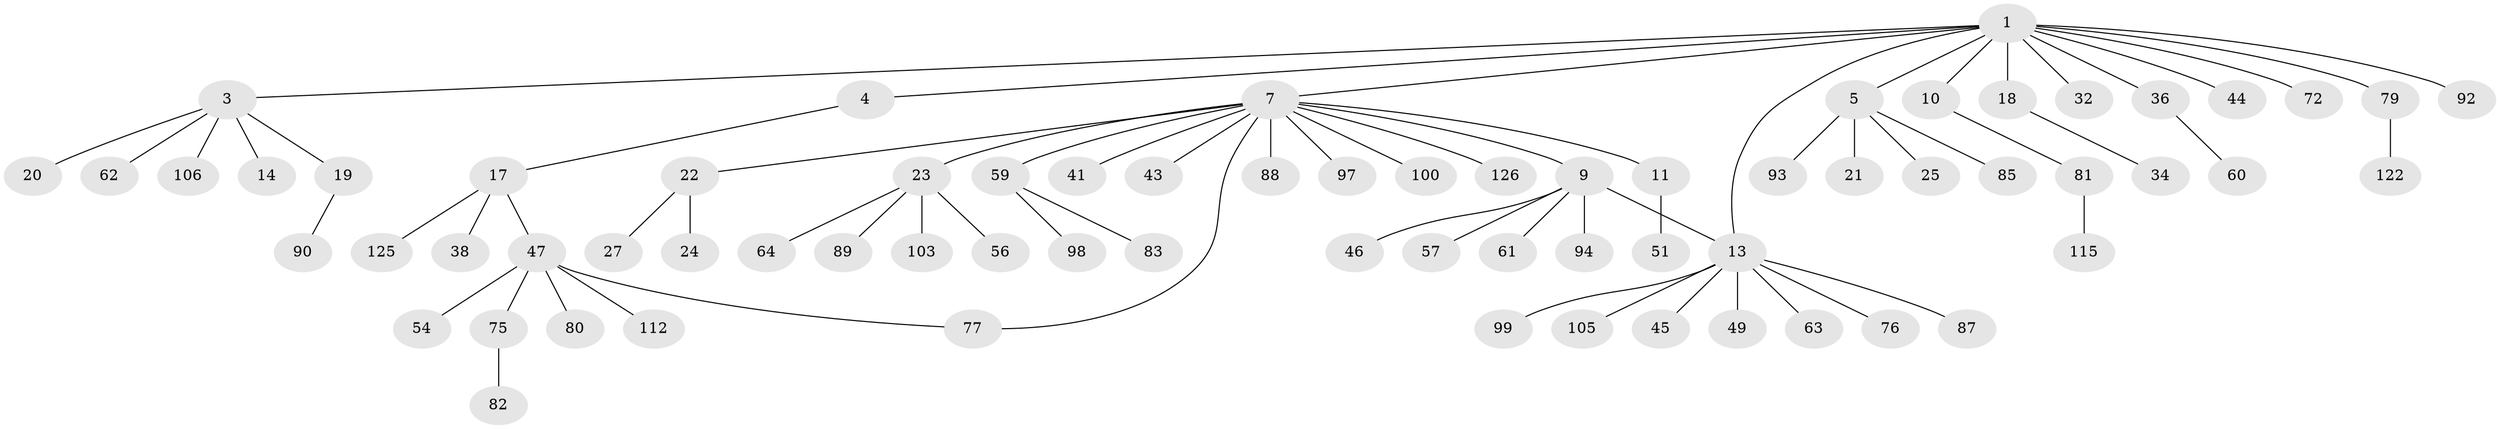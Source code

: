 // original degree distribution, {5: 0.03546099290780142, 7: 0.014184397163120567, 6: 0.02127659574468085, 2: 0.1773049645390071, 4: 0.05673758865248227, 8: 0.0070921985815602835, 3: 0.14184397163120568, 1: 0.5460992907801419}
// Generated by graph-tools (version 1.1) at 2025/13/03/09/25 04:13:37]
// undirected, 70 vertices, 71 edges
graph export_dot {
graph [start="1"]
  node [color=gray90,style=filled];
  1 [super="+2+12"];
  3;
  4;
  5 [super="+31+15"];
  7 [super="+37+30+73+8+42"];
  9 [super="+40+55"];
  10 [super="+35"];
  11 [super="+28"];
  13 [super="+114+39+16"];
  14 [super="+104+129+70"];
  17;
  18;
  19 [super="+71"];
  20;
  21;
  22 [super="+74+138"];
  23 [super="+120+53+26"];
  24;
  25 [super="+48"];
  27 [super="+50+66"];
  32 [super="+96+110+91"];
  34;
  36 [super="+58"];
  38;
  41;
  43 [super="+141"];
  44 [super="+109"];
  45;
  46 [super="+113"];
  47 [super="+95"];
  49;
  51;
  54;
  56;
  57;
  59;
  60;
  61 [super="+65"];
  62;
  63 [super="+107"];
  64;
  72;
  75 [super="+130"];
  76 [super="+135+134"];
  77;
  79;
  80;
  81;
  82;
  83;
  85;
  87;
  88;
  89 [super="+101"];
  90;
  92;
  93;
  94;
  97 [super="+123"];
  98;
  99;
  100;
  103;
  105;
  106;
  112 [super="+136"];
  115;
  122;
  125;
  126;
  1 -- 4;
  1 -- 5;
  1 -- 36;
  1 -- 3;
  1 -- 7;
  1 -- 10;
  1 -- 44;
  1 -- 13;
  1 -- 79;
  1 -- 18;
  1 -- 92;
  1 -- 32;
  1 -- 72;
  3 -- 14;
  3 -- 19;
  3 -- 20;
  3 -- 62;
  3 -- 106;
  4 -- 17;
  5 -- 21;
  5 -- 25;
  5 -- 85;
  5 -- 93;
  7 -- 9;
  7 -- 11;
  7 -- 100;
  7 -- 41;
  7 -- 126;
  7 -- 43;
  7 -- 59;
  7 -- 97;
  7 -- 77;
  7 -- 88;
  7 -- 23;
  7 -- 22;
  9 -- 46;
  9 -- 57;
  9 -- 61;
  9 -- 94;
  9 -- 13;
  10 -- 81;
  11 -- 51;
  13 -- 49;
  13 -- 105;
  13 -- 63;
  13 -- 99;
  13 -- 45;
  13 -- 87;
  13 -- 76;
  17 -- 38;
  17 -- 47;
  17 -- 125;
  18 -- 34;
  19 -- 90;
  22 -- 24;
  22 -- 27;
  23 -- 56;
  23 -- 64;
  23 -- 89;
  23 -- 103;
  36 -- 60;
  47 -- 54;
  47 -- 75;
  47 -- 77;
  47 -- 80;
  47 -- 112;
  59 -- 83;
  59 -- 98;
  75 -- 82;
  79 -- 122;
  81 -- 115;
}
